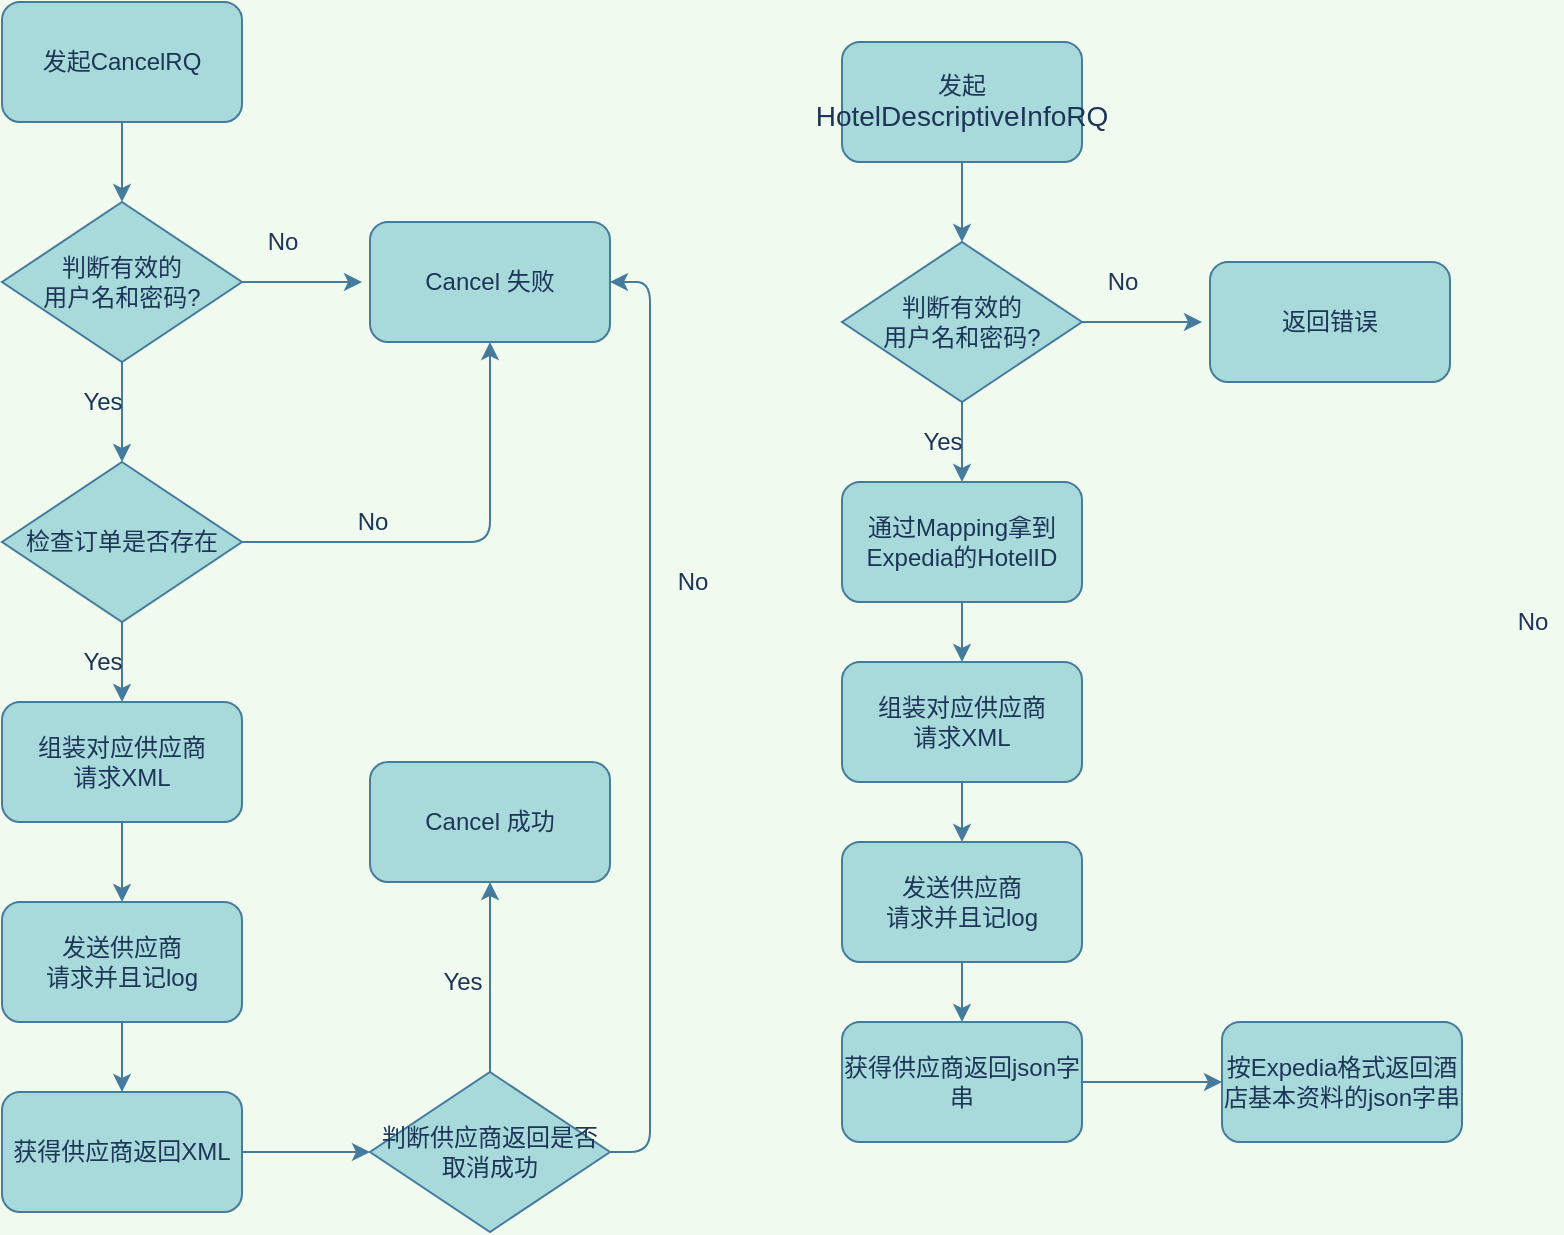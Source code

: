 <mxfile version="14.1.9" type="github">
  <diagram id="Fry0N-KNmHu6Q7txzEo9" name="Page-1">
    <mxGraphModel dx="782" dy="738" grid="1" gridSize="10" guides="1" tooltips="1" connect="1" arrows="1" fold="1" page="1" pageScale="1" pageWidth="827" pageHeight="1169" background="#F1FAEE" math="0" shadow="0">
      <root>
        <mxCell id="0" />
        <mxCell id="1" parent="0" />
        <mxCell id="5bG0qYnfCxYbn8sttavq-12" style="edgeStyle=orthogonalEdgeStyle;curved=0;rounded=1;sketch=0;orthogonalLoop=1;jettySize=auto;html=1;exitX=0.5;exitY=1;exitDx=0;exitDy=0;entryX=0.5;entryY=0;entryDx=0;entryDy=0;strokeColor=#457B9D;fillColor=#A8DADC;fontColor=#1D3557;" edge="1" parent="1" source="5bG0qYnfCxYbn8sttavq-2" target="5bG0qYnfCxYbn8sttavq-4">
          <mxGeometry relative="1" as="geometry" />
        </mxCell>
        <mxCell id="5bG0qYnfCxYbn8sttavq-2" value="发起CancelRQ" style="rounded=1;whiteSpace=wrap;html=1;sketch=0;strokeColor=#457B9D;fillColor=#A8DADC;fontColor=#1D3557;" vertex="1" parent="1">
          <mxGeometry x="30" y="10" width="120" height="60" as="geometry" />
        </mxCell>
        <mxCell id="5bG0qYnfCxYbn8sttavq-13" style="edgeStyle=orthogonalEdgeStyle;curved=0;rounded=1;sketch=0;orthogonalLoop=1;jettySize=auto;html=1;exitX=0.5;exitY=1;exitDx=0;exitDy=0;entryX=0.5;entryY=0;entryDx=0;entryDy=0;strokeColor=#457B9D;fillColor=#A8DADC;fontColor=#1D3557;" edge="1" parent="1" source="5bG0qYnfCxYbn8sttavq-4" target="5bG0qYnfCxYbn8sttavq-6">
          <mxGeometry relative="1" as="geometry" />
        </mxCell>
        <mxCell id="5bG0qYnfCxYbn8sttavq-23" style="edgeStyle=orthogonalEdgeStyle;curved=0;rounded=1;sketch=0;orthogonalLoop=1;jettySize=auto;html=1;exitX=1;exitY=0.5;exitDx=0;exitDy=0;strokeColor=#457B9D;fillColor=#A8DADC;fontColor=#1D3557;" edge="1" parent="1" source="5bG0qYnfCxYbn8sttavq-4">
          <mxGeometry relative="1" as="geometry">
            <mxPoint x="210" y="150" as="targetPoint" />
          </mxGeometry>
        </mxCell>
        <mxCell id="5bG0qYnfCxYbn8sttavq-4" value="判断有效的&lt;br&gt;用户名和密码?" style="rhombus;whiteSpace=wrap;html=1;rounded=0;sketch=0;strokeColor=#457B9D;fillColor=#A8DADC;fontColor=#1D3557;" vertex="1" parent="1">
          <mxGeometry x="30" y="110" width="120" height="80" as="geometry" />
        </mxCell>
        <mxCell id="5bG0qYnfCxYbn8sttavq-5" value="Cancel 失败" style="rounded=1;whiteSpace=wrap;html=1;sketch=0;strokeColor=#457B9D;fillColor=#A8DADC;fontColor=#1D3557;" vertex="1" parent="1">
          <mxGeometry x="214" y="120" width="120" height="60" as="geometry" />
        </mxCell>
        <mxCell id="5bG0qYnfCxYbn8sttavq-14" style="edgeStyle=orthogonalEdgeStyle;curved=0;rounded=1;sketch=0;orthogonalLoop=1;jettySize=auto;html=1;exitX=0.5;exitY=1;exitDx=0;exitDy=0;entryX=0.5;entryY=0;entryDx=0;entryDy=0;strokeColor=#457B9D;fillColor=#A8DADC;fontColor=#1D3557;" edge="1" parent="1" source="5bG0qYnfCxYbn8sttavq-6" target="5bG0qYnfCxYbn8sttavq-7">
          <mxGeometry relative="1" as="geometry" />
        </mxCell>
        <mxCell id="5bG0qYnfCxYbn8sttavq-28" style="edgeStyle=orthogonalEdgeStyle;curved=0;rounded=1;sketch=0;orthogonalLoop=1;jettySize=auto;html=1;exitX=1;exitY=0.5;exitDx=0;exitDy=0;entryX=0.5;entryY=1;entryDx=0;entryDy=0;strokeColor=#457B9D;fillColor=#A8DADC;fontColor=#1D3557;" edge="1" parent="1" source="5bG0qYnfCxYbn8sttavq-6" target="5bG0qYnfCxYbn8sttavq-5">
          <mxGeometry relative="1" as="geometry" />
        </mxCell>
        <mxCell id="5bG0qYnfCxYbn8sttavq-6" value="检查订单是否存在" style="rhombus;whiteSpace=wrap;html=1;rounded=0;sketch=0;strokeColor=#457B9D;fillColor=#A8DADC;fontColor=#1D3557;" vertex="1" parent="1">
          <mxGeometry x="30" y="240" width="120" height="80" as="geometry" />
        </mxCell>
        <mxCell id="5bG0qYnfCxYbn8sttavq-16" style="edgeStyle=orthogonalEdgeStyle;curved=0;rounded=1;sketch=0;orthogonalLoop=1;jettySize=auto;html=1;exitX=0.5;exitY=1;exitDx=0;exitDy=0;entryX=0.5;entryY=0;entryDx=0;entryDy=0;strokeColor=#457B9D;fillColor=#A8DADC;fontColor=#1D3557;" edge="1" parent="1" source="5bG0qYnfCxYbn8sttavq-7" target="5bG0qYnfCxYbn8sttavq-8">
          <mxGeometry relative="1" as="geometry" />
        </mxCell>
        <mxCell id="5bG0qYnfCxYbn8sttavq-7" value="组装对应供应商&lt;br&gt;请求XML" style="rounded=1;whiteSpace=wrap;html=1;sketch=0;strokeColor=#457B9D;fillColor=#A8DADC;fontColor=#1D3557;" vertex="1" parent="1">
          <mxGeometry x="30" y="360" width="120" height="60" as="geometry" />
        </mxCell>
        <mxCell id="5bG0qYnfCxYbn8sttavq-17" style="edgeStyle=orthogonalEdgeStyle;curved=0;rounded=1;sketch=0;orthogonalLoop=1;jettySize=auto;html=1;exitX=0.5;exitY=1;exitDx=0;exitDy=0;entryX=0.5;entryY=0;entryDx=0;entryDy=0;strokeColor=#457B9D;fillColor=#A8DADC;fontColor=#1D3557;" edge="1" parent="1" source="5bG0qYnfCxYbn8sttavq-8" target="5bG0qYnfCxYbn8sttavq-9">
          <mxGeometry relative="1" as="geometry" />
        </mxCell>
        <mxCell id="5bG0qYnfCxYbn8sttavq-8" value="发送供应商&lt;br&gt;请求并且记log" style="rounded=1;whiteSpace=wrap;html=1;sketch=0;strokeColor=#457B9D;fillColor=#A8DADC;fontColor=#1D3557;" vertex="1" parent="1">
          <mxGeometry x="30" y="460" width="120" height="60" as="geometry" />
        </mxCell>
        <mxCell id="5bG0qYnfCxYbn8sttavq-18" style="edgeStyle=orthogonalEdgeStyle;curved=0;rounded=1;sketch=0;orthogonalLoop=1;jettySize=auto;html=1;exitX=1;exitY=0.5;exitDx=0;exitDy=0;strokeColor=#457B9D;fillColor=#A8DADC;fontColor=#1D3557;" edge="1" parent="1" source="5bG0qYnfCxYbn8sttavq-9" target="5bG0qYnfCxYbn8sttavq-10">
          <mxGeometry relative="1" as="geometry" />
        </mxCell>
        <mxCell id="5bG0qYnfCxYbn8sttavq-9" value="获得供应商返回XML" style="rounded=1;whiteSpace=wrap;html=1;sketch=0;strokeColor=#457B9D;fillColor=#A8DADC;fontColor=#1D3557;" vertex="1" parent="1">
          <mxGeometry x="30" y="555" width="120" height="60" as="geometry" />
        </mxCell>
        <mxCell id="5bG0qYnfCxYbn8sttavq-21" style="edgeStyle=orthogonalEdgeStyle;curved=0;rounded=1;sketch=0;orthogonalLoop=1;jettySize=auto;html=1;exitX=0.5;exitY=0;exitDx=0;exitDy=0;entryX=0.5;entryY=1;entryDx=0;entryDy=0;strokeColor=#457B9D;fillColor=#A8DADC;fontColor=#1D3557;" edge="1" parent="1" source="5bG0qYnfCxYbn8sttavq-10" target="5bG0qYnfCxYbn8sttavq-11">
          <mxGeometry relative="1" as="geometry" />
        </mxCell>
        <mxCell id="5bG0qYnfCxYbn8sttavq-22" style="edgeStyle=orthogonalEdgeStyle;curved=0;rounded=1;sketch=0;orthogonalLoop=1;jettySize=auto;html=1;exitX=1;exitY=0.5;exitDx=0;exitDy=0;entryX=1;entryY=0.5;entryDx=0;entryDy=0;strokeColor=#457B9D;fillColor=#A8DADC;fontColor=#1D3557;" edge="1" parent="1" source="5bG0qYnfCxYbn8sttavq-10" target="5bG0qYnfCxYbn8sttavq-5">
          <mxGeometry relative="1" as="geometry" />
        </mxCell>
        <mxCell id="5bG0qYnfCxYbn8sttavq-10" value="判断供应商返回是否取消成功" style="rhombus;whiteSpace=wrap;html=1;rounded=0;sketch=0;strokeColor=#457B9D;fillColor=#A8DADC;fontColor=#1D3557;" vertex="1" parent="1">
          <mxGeometry x="214" y="545" width="120" height="80" as="geometry" />
        </mxCell>
        <mxCell id="5bG0qYnfCxYbn8sttavq-11" value="Cancel 成功" style="rounded=1;whiteSpace=wrap;html=1;sketch=0;strokeColor=#457B9D;fillColor=#A8DADC;fontColor=#1D3557;" vertex="1" parent="1">
          <mxGeometry x="214" y="390" width="120" height="60" as="geometry" />
        </mxCell>
        <mxCell id="5bG0qYnfCxYbn8sttavq-26" value="Yes" style="text;html=1;align=center;verticalAlign=middle;resizable=0;points=[];autosize=1;fontColor=#1D3557;" vertex="1" parent="1">
          <mxGeometry x="60" y="200" width="40" height="20" as="geometry" />
        </mxCell>
        <mxCell id="5bG0qYnfCxYbn8sttavq-27" value="No" style="text;html=1;align=center;verticalAlign=middle;resizable=0;points=[];autosize=1;fontColor=#1D3557;" vertex="1" parent="1">
          <mxGeometry x="155" y="120" width="30" height="20" as="geometry" />
        </mxCell>
        <mxCell id="5bG0qYnfCxYbn8sttavq-29" value="No" style="text;html=1;align=center;verticalAlign=middle;resizable=0;points=[];autosize=1;fontColor=#1D3557;" vertex="1" parent="1">
          <mxGeometry x="200" y="260" width="30" height="20" as="geometry" />
        </mxCell>
        <mxCell id="5bG0qYnfCxYbn8sttavq-30" value="Yes" style="text;html=1;align=center;verticalAlign=middle;resizable=0;points=[];autosize=1;fontColor=#1D3557;" vertex="1" parent="1">
          <mxGeometry x="60" y="330" width="40" height="20" as="geometry" />
        </mxCell>
        <mxCell id="5bG0qYnfCxYbn8sttavq-31" value="No" style="text;html=1;align=center;verticalAlign=middle;resizable=0;points=[];autosize=1;fontColor=#1D3557;" vertex="1" parent="1">
          <mxGeometry x="360" y="290" width="30" height="20" as="geometry" />
        </mxCell>
        <mxCell id="5bG0qYnfCxYbn8sttavq-32" value="Yes" style="text;html=1;align=center;verticalAlign=middle;resizable=0;points=[];autosize=1;fontColor=#1D3557;" vertex="1" parent="1">
          <mxGeometry x="240" y="490" width="40" height="20" as="geometry" />
        </mxCell>
        <mxCell id="5bG0qYnfCxYbn8sttavq-33" style="edgeStyle=orthogonalEdgeStyle;curved=0;rounded=1;sketch=0;orthogonalLoop=1;jettySize=auto;html=1;exitX=0.5;exitY=1;exitDx=0;exitDy=0;entryX=0.5;entryY=0;entryDx=0;entryDy=0;strokeColor=#457B9D;fillColor=#A8DADC;fontColor=#1D3557;" edge="1" parent="1" source="5bG0qYnfCxYbn8sttavq-34" target="5bG0qYnfCxYbn8sttavq-37">
          <mxGeometry relative="1" as="geometry" />
        </mxCell>
        <mxCell id="5bG0qYnfCxYbn8sttavq-34" value="发起&lt;span style=&quot;font-size: 10.5pt&quot;&gt;HotelDescriptiveInfoRQ&lt;/span&gt;" style="rounded=1;whiteSpace=wrap;html=1;sketch=0;strokeColor=#457B9D;fillColor=#A8DADC;fontColor=#1D3557;" vertex="1" parent="1">
          <mxGeometry x="450" y="30" width="120" height="60" as="geometry" />
        </mxCell>
        <mxCell id="5bG0qYnfCxYbn8sttavq-35" style="edgeStyle=orthogonalEdgeStyle;curved=0;rounded=1;sketch=0;orthogonalLoop=1;jettySize=auto;html=1;exitX=0.5;exitY=1;exitDx=0;exitDy=0;entryX=0.5;entryY=0;entryDx=0;entryDy=0;strokeColor=#457B9D;fillColor=#A8DADC;fontColor=#1D3557;" edge="1" parent="1" source="5bG0qYnfCxYbn8sttavq-37" target="5bG0qYnfCxYbn8sttavq-43">
          <mxGeometry relative="1" as="geometry">
            <mxPoint x="510" y="260" as="targetPoint" />
          </mxGeometry>
        </mxCell>
        <mxCell id="5bG0qYnfCxYbn8sttavq-36" style="edgeStyle=orthogonalEdgeStyle;curved=0;rounded=1;sketch=0;orthogonalLoop=1;jettySize=auto;html=1;exitX=1;exitY=0.5;exitDx=0;exitDy=0;strokeColor=#457B9D;fillColor=#A8DADC;fontColor=#1D3557;" edge="1" parent="1" source="5bG0qYnfCxYbn8sttavq-37">
          <mxGeometry relative="1" as="geometry">
            <mxPoint x="630" y="170" as="targetPoint" />
          </mxGeometry>
        </mxCell>
        <mxCell id="5bG0qYnfCxYbn8sttavq-37" value="判断有效的&lt;br&gt;用户名和密码?" style="rhombus;whiteSpace=wrap;html=1;rounded=0;sketch=0;strokeColor=#457B9D;fillColor=#A8DADC;fontColor=#1D3557;" vertex="1" parent="1">
          <mxGeometry x="450" y="130" width="120" height="80" as="geometry" />
        </mxCell>
        <mxCell id="5bG0qYnfCxYbn8sttavq-38" value="返回错误" style="rounded=1;whiteSpace=wrap;html=1;sketch=0;strokeColor=#457B9D;fillColor=#A8DADC;fontColor=#1D3557;" vertex="1" parent="1">
          <mxGeometry x="634" y="140" width="120" height="60" as="geometry" />
        </mxCell>
        <mxCell id="5bG0qYnfCxYbn8sttavq-42" style="edgeStyle=orthogonalEdgeStyle;curved=0;rounded=1;sketch=0;orthogonalLoop=1;jettySize=auto;html=1;exitX=0.5;exitY=1;exitDx=0;exitDy=0;entryX=0.5;entryY=0;entryDx=0;entryDy=0;strokeColor=#457B9D;fillColor=#A8DADC;fontColor=#1D3557;" edge="1" parent="1" source="5bG0qYnfCxYbn8sttavq-43" target="5bG0qYnfCxYbn8sttavq-45">
          <mxGeometry relative="1" as="geometry" />
        </mxCell>
        <mxCell id="5bG0qYnfCxYbn8sttavq-43" value="通过Mapping拿到Expedia的HotelID" style="rounded=1;whiteSpace=wrap;html=1;sketch=0;strokeColor=#457B9D;fillColor=#A8DADC;fontColor=#1D3557;" vertex="1" parent="1">
          <mxGeometry x="450" y="250" width="120" height="60" as="geometry" />
        </mxCell>
        <mxCell id="5bG0qYnfCxYbn8sttavq-44" style="edgeStyle=orthogonalEdgeStyle;curved=0;rounded=1;sketch=0;orthogonalLoop=1;jettySize=auto;html=1;exitX=0.5;exitY=1;exitDx=0;exitDy=0;entryX=0.5;entryY=0;entryDx=0;entryDy=0;strokeColor=#457B9D;fillColor=#A8DADC;fontColor=#1D3557;" edge="1" parent="1" source="5bG0qYnfCxYbn8sttavq-45" target="5bG0qYnfCxYbn8sttavq-58">
          <mxGeometry relative="1" as="geometry" />
        </mxCell>
        <mxCell id="5bG0qYnfCxYbn8sttavq-45" value="&lt;div&gt;组装对应供应商&lt;/div&gt;&lt;div&gt;请求XML&lt;/div&gt;" style="rounded=1;whiteSpace=wrap;html=1;sketch=0;strokeColor=#457B9D;fillColor=#A8DADC;fontColor=#1D3557;" vertex="1" parent="1">
          <mxGeometry x="450" y="340" width="120" height="60" as="geometry" />
        </mxCell>
        <mxCell id="5bG0qYnfCxYbn8sttavq-46" style="edgeStyle=orthogonalEdgeStyle;curved=0;rounded=1;sketch=0;orthogonalLoop=1;jettySize=auto;html=1;exitX=1;exitY=0.5;exitDx=0;exitDy=0;strokeColor=#457B9D;fillColor=#A8DADC;fontColor=#1D3557;entryX=0;entryY=0.5;entryDx=0;entryDy=0;" edge="1" parent="1" source="5bG0qYnfCxYbn8sttavq-47" target="5bG0qYnfCxYbn8sttavq-51">
          <mxGeometry relative="1" as="geometry">
            <mxPoint x="634" y="605" as="targetPoint" />
          </mxGeometry>
        </mxCell>
        <mxCell id="5bG0qYnfCxYbn8sttavq-47" value="获得供应商返回json字串" style="rounded=1;whiteSpace=wrap;html=1;sketch=0;strokeColor=#457B9D;fillColor=#A8DADC;fontColor=#1D3557;" vertex="1" parent="1">
          <mxGeometry x="450" y="520" width="120" height="60" as="geometry" />
        </mxCell>
        <mxCell id="5bG0qYnfCxYbn8sttavq-51" value="按Expedia格式返回酒店基本资料的json字串" style="rounded=1;whiteSpace=wrap;html=1;sketch=0;strokeColor=#457B9D;fillColor=#A8DADC;fontColor=#1D3557;" vertex="1" parent="1">
          <mxGeometry x="640" y="520" width="120" height="60" as="geometry" />
        </mxCell>
        <mxCell id="5bG0qYnfCxYbn8sttavq-52" value="Yes" style="text;html=1;align=center;verticalAlign=middle;resizable=0;points=[];autosize=1;fontColor=#1D3557;" vertex="1" parent="1">
          <mxGeometry x="480" y="220" width="40" height="20" as="geometry" />
        </mxCell>
        <mxCell id="5bG0qYnfCxYbn8sttavq-53" value="No" style="text;html=1;align=center;verticalAlign=middle;resizable=0;points=[];autosize=1;fontColor=#1D3557;" vertex="1" parent="1">
          <mxGeometry x="575" y="140" width="30" height="20" as="geometry" />
        </mxCell>
        <mxCell id="5bG0qYnfCxYbn8sttavq-56" value="No" style="text;html=1;align=center;verticalAlign=middle;resizable=0;points=[];autosize=1;fontColor=#1D3557;" vertex="1" parent="1">
          <mxGeometry x="780" y="310" width="30" height="20" as="geometry" />
        </mxCell>
        <mxCell id="5bG0qYnfCxYbn8sttavq-61" style="edgeStyle=orthogonalEdgeStyle;curved=0;rounded=1;sketch=0;orthogonalLoop=1;jettySize=auto;html=1;exitX=0.5;exitY=1;exitDx=0;exitDy=0;entryX=0.5;entryY=0;entryDx=0;entryDy=0;strokeColor=#457B9D;fillColor=#A8DADC;fontColor=#1D3557;" edge="1" parent="1" source="5bG0qYnfCxYbn8sttavq-58" target="5bG0qYnfCxYbn8sttavq-47">
          <mxGeometry relative="1" as="geometry" />
        </mxCell>
        <mxCell id="5bG0qYnfCxYbn8sttavq-58" value="发送供应商&lt;br&gt;请求并且记log" style="rounded=1;whiteSpace=wrap;html=1;sketch=0;strokeColor=#457B9D;fillColor=#A8DADC;fontColor=#1D3557;" vertex="1" parent="1">
          <mxGeometry x="450" y="430" width="120" height="60" as="geometry" />
        </mxCell>
      </root>
    </mxGraphModel>
  </diagram>
</mxfile>
